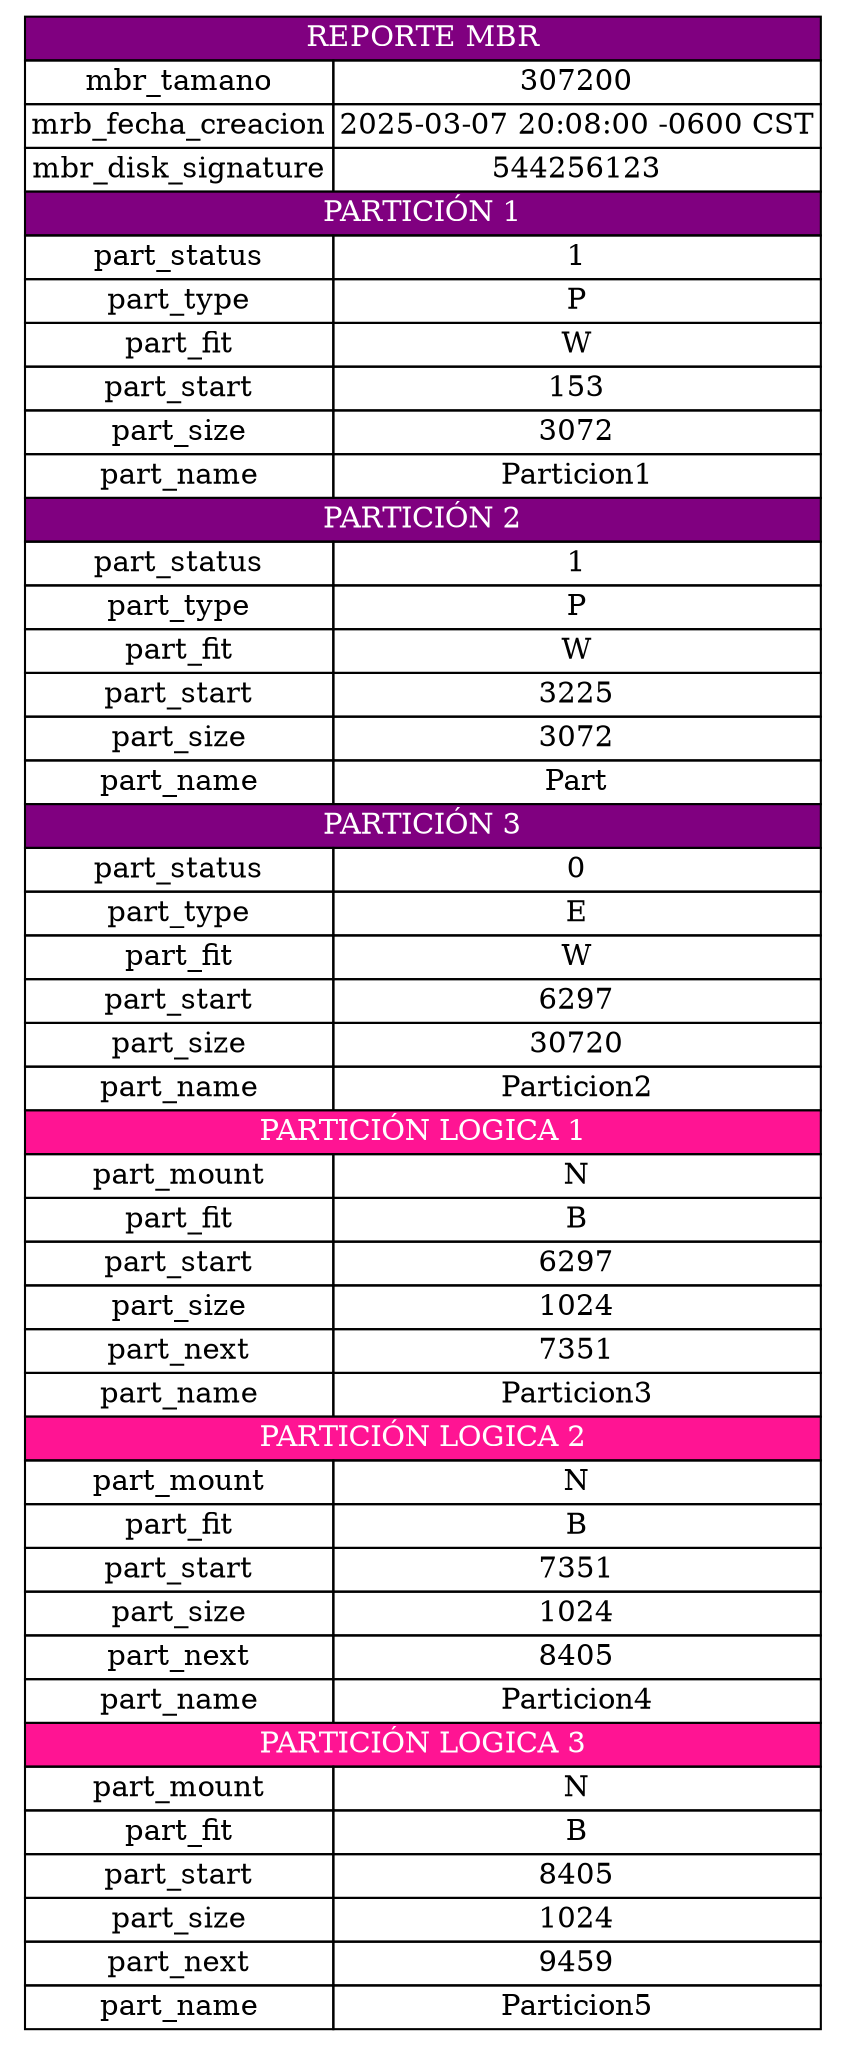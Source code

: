 digraph G {
        node [shape=plaintext]
        tabla [label=<
            <table border="0" cellborder="1" cellspacing="0">
                <tr><td colspan="2" bgcolor="#800080"><font color="white"> REPORTE MBR </font></td></tr>
                <tr><td>mbr_tamano</td><td>307200</td></tr>
                <tr><td>mrb_fecha_creacion</td><td>2025-03-07 20:08:00 -0600 CST</td></tr>
                <tr><td>mbr_disk_signature</td><td>544256123</td></tr>
            
			<tr><td colspan="2" bgcolor="#800080"><font color="white"> PARTICIÓN 1 </font></td></tr>
			<tr><td>part_status</td><td>1</td></tr>
			<tr><td>part_type</td><td>P</td></tr>
			<tr><td>part_fit</td><td>W</td></tr>
			<tr><td>part_start</td><td>153</td></tr>
			<tr><td>part_size</td><td>3072</td></tr>
			<tr><td>part_name</td><td>Particion1</td></tr>
		
			<tr><td colspan="2" bgcolor="#800080"><font color="white"> PARTICIÓN 2 </font></td></tr>
			<tr><td>part_status</td><td>1</td></tr>
			<tr><td>part_type</td><td>P</td></tr>
			<tr><td>part_fit</td><td>W</td></tr>
			<tr><td>part_start</td><td>3225</td></tr>
			<tr><td>part_size</td><td>3072</td></tr>
			<tr><td>part_name</td><td>Part</td></tr>
		
			<tr><td colspan="2" bgcolor="#800080"><font color="white"> PARTICIÓN 3 </font></td></tr>
			<tr><td>part_status</td><td>0</td></tr>
			<tr><td>part_type</td><td>E</td></tr>
			<tr><td>part_fit</td><td>W</td></tr>
			<tr><td>part_start</td><td>6297</td></tr>
			<tr><td>part_size</td><td>30720</td></tr>
			<tr><td>part_name</td><td>Particion2</td></tr>
		
					<tr><td colspan="2" bgcolor="#FF1493"><font color="white"> PARTICIÓN LOGICA 1 </font></td></tr>
					<tr><td>part_mount</td><td>N</td></tr>
					<tr><td>part_fit</td><td>B</td></tr>
					<tr><td>part_start</td><td>6297</td></tr>
					<tr><td>part_size</td><td>1024</td></tr>
					<tr><td>part_next</td><td>7351</td></tr>
					<tr><td>part_name</td><td>Particion3</td></tr>
				
					<tr><td colspan="2" bgcolor="#FF1493"><font color="white"> PARTICIÓN LOGICA 2 </font></td></tr>
					<tr><td>part_mount</td><td>N</td></tr>
					<tr><td>part_fit</td><td>B</td></tr>
					<tr><td>part_start</td><td>7351</td></tr>
					<tr><td>part_size</td><td>1024</td></tr>
					<tr><td>part_next</td><td>8405</td></tr>
					<tr><td>part_name</td><td>Particion4</td></tr>
				
					<tr><td colspan="2" bgcolor="#FF1493"><font color="white"> PARTICIÓN LOGICA 3 </font></td></tr>
					<tr><td>part_mount</td><td>N</td></tr>
					<tr><td>part_fit</td><td>B</td></tr>
					<tr><td>part_start</td><td>8405</td></tr>
					<tr><td>part_size</td><td>1024</td></tr>
					<tr><td>part_next</td><td>9459</td></tr>
					<tr><td>part_name</td><td>Particion5</td></tr>
				</table>>] }